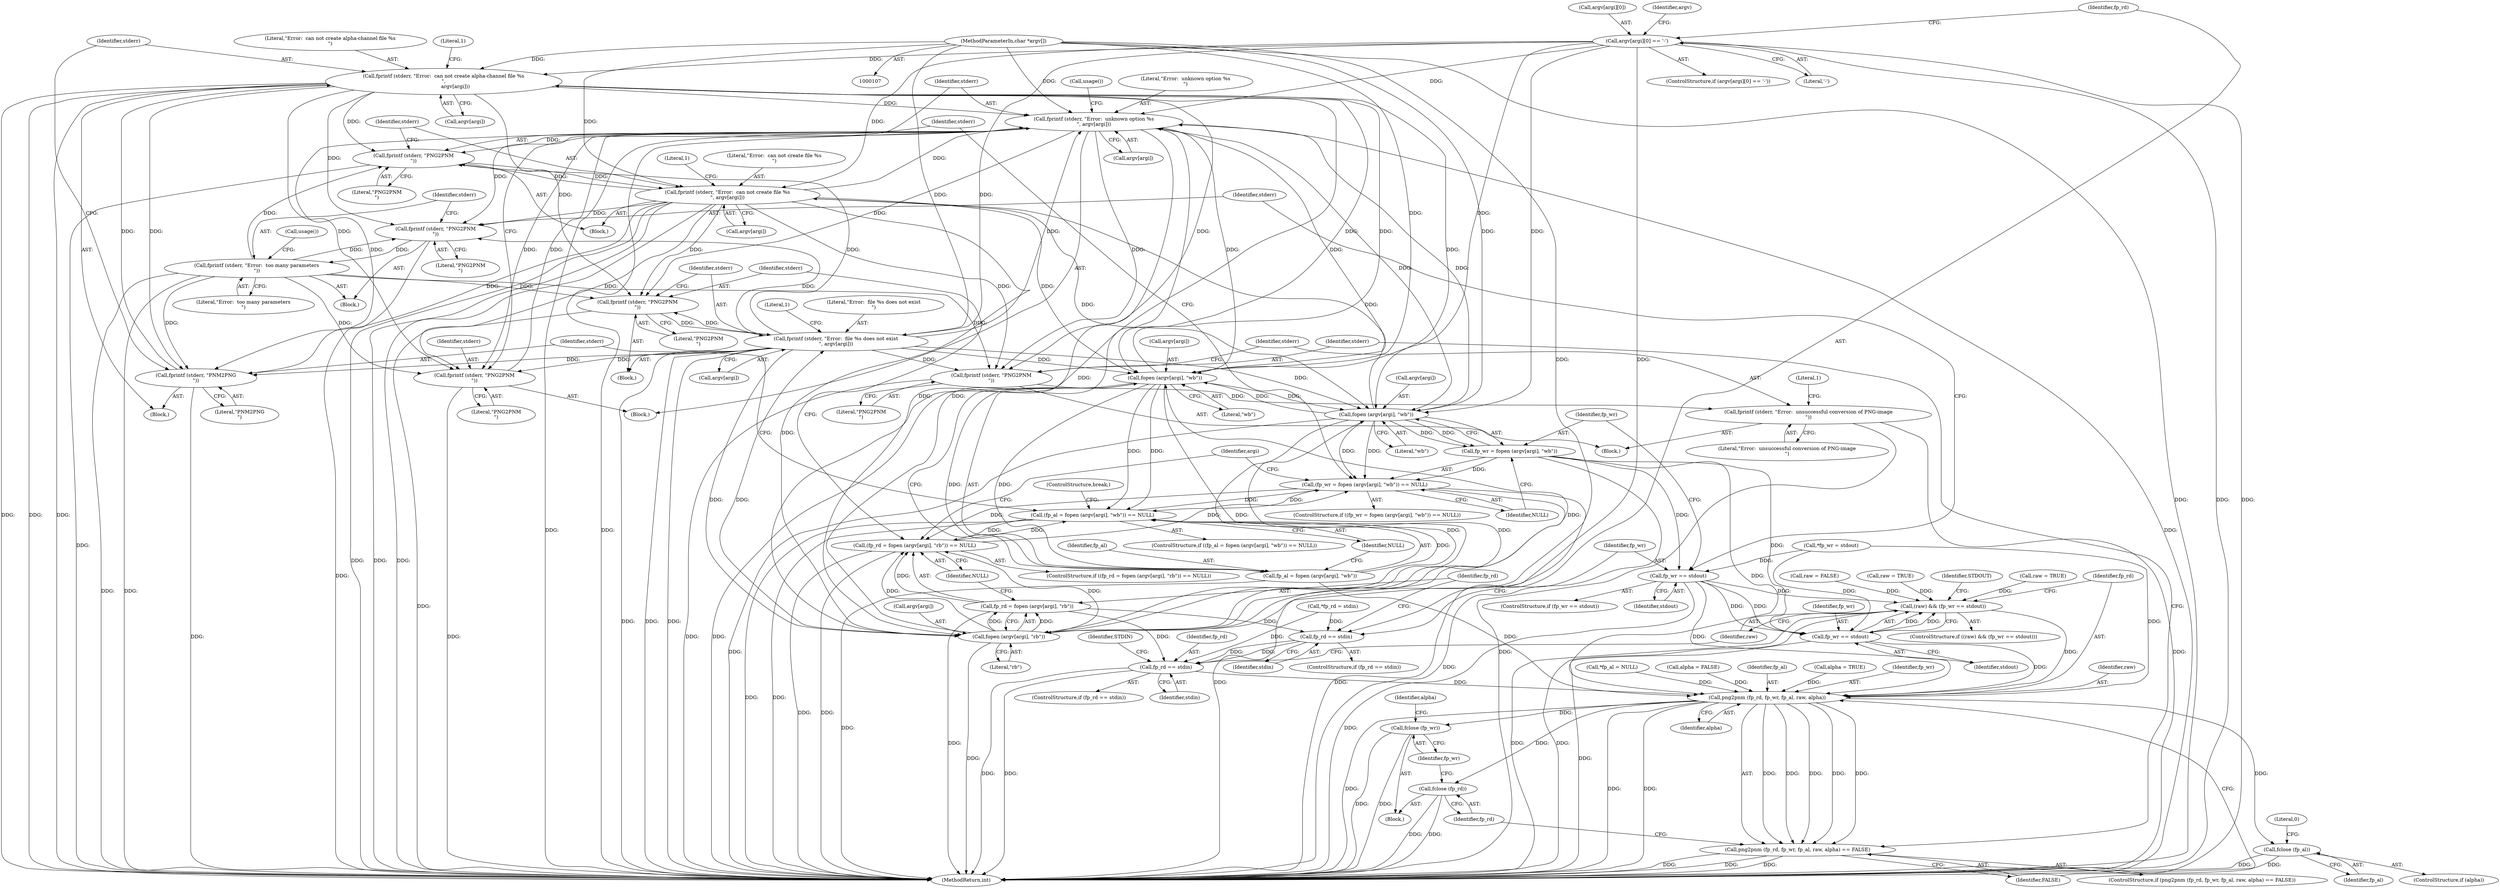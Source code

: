 digraph "0_Android_9d4853418ab2f754c2b63e091c29c5529b8b86ca_156@API" {
"1000188" [label="(Call,fprintf (stderr, \"Error:  can not create alpha-channel file %s\n\",\n               argv[argi]))"];
"1000185" [label="(Call,fprintf (stderr, \"PNM2PNG\n\"))"];
"1000207" [label="(Call,fprintf (stderr, \"Error:  unknown option %s\n\", argv[argi]))"];
"1000204" [label="(Call,fprintf (stderr, \"PNG2PNM\n\"))"];
"1000265" [label="(Call,fprintf (stderr, \"Error:  can not create file %s\n\", argv[argi]))"];
"1000262" [label="(Call,fprintf (stderr, \"PNG2PNM\n\"))"];
"1000278" [label="(Call,fprintf (stderr, \"Error:  too many parameters\n\"))"];
"1000275" [label="(Call,fprintf (stderr, \"PNG2PNM\n\"))"];
"1000237" [label="(Call,fprintf (stderr, \"Error:  file %s does not exist\n\", argv[argi]))"];
"1000234" [label="(Call,fprintf (stderr, \"PNG2PNM\n\"))"];
"1000188" [label="(Call,fprintf (stderr, \"Error:  can not create alpha-channel file %s\n\",\n               argv[argi]))"];
"1000178" [label="(Call,fopen (argv[argi], \"wb\"))"];
"1000255" [label="(Call,fopen (argv[argi], \"wb\"))"];
"1000227" [label="(Call,fopen (argv[argi], \"rb\"))"];
"1000143" [label="(Call,argv[argi][0] == '-')"];
"1000109" [label="(MethodParameterIn,char *argv[])"];
"1000175" [label="(Call,(fp_al = fopen (argv[argi], \"wb\")) == NULL)"];
"1000224" [label="(Call,(fp_rd = fopen (argv[argi], \"rb\")) == NULL)"];
"1000252" [label="(Call,(fp_wr = fopen (argv[argi], \"wb\")) == NULL)"];
"1000176" [label="(Call,fp_al = fopen (argv[argi], \"wb\"))"];
"1000304" [label="(Call,png2pnm (fp_rd, fp_wr, fp_al, raw, alpha))"];
"1000303" [label="(Call,png2pnm (fp_rd, fp_wr, fp_al, raw, alpha) == FALSE)"];
"1000320" [label="(Call,fclose (fp_rd))"];
"1000322" [label="(Call,fclose (fp_wr))"];
"1000326" [label="(Call,fclose (fp_al))"];
"1000225" [label="(Call,fp_rd = fopen (argv[argi], \"rb\"))"];
"1000219" [label="(Call,fp_rd == stdin)"];
"1000285" [label="(Call,fp_rd == stdin)"];
"1000253" [label="(Call,fp_wr = fopen (argv[argi], \"wb\"))"];
"1000247" [label="(Call,fp_wr == stdout)"];
"1000293" [label="(Call,(raw) && (fp_wr == stdout))"];
"1000295" [label="(Call,fp_wr == stdout)"];
"1000312" [label="(Call,fprintf (stderr, \"PNG2PNM\n\"))"];
"1000315" [label="(Call,fprintf (stderr, \"Error:  unsuccessful conversion of PNG-image\n\"))"];
"1000249" [label="(Identifier,stdout)"];
"1000189" [label="(Identifier,stderr)"];
"1000265" [label="(Call,fprintf (stderr, \"Error:  can not create file %s\n\", argv[argi]))"];
"1000326" [label="(Call,fclose (fp_al))"];
"1000109" [label="(MethodParameterIn,char *argv[])"];
"1000274" [label="(Block,)"];
"1000308" [label="(Identifier,raw)"];
"1000235" [label="(Identifier,stderr)"];
"1000120" [label="(Call,*fp_al = NULL)"];
"1000295" [label="(Call,fp_wr == stdout)"];
"1000286" [label="(Identifier,fp_rd)"];
"1000293" [label="(Call,(raw) && (fp_wr == stdout))"];
"1000207" [label="(Call,fprintf (stderr, \"Error:  unknown option %s\n\", argv[argi]))"];
"1000191" [label="(Call,argv[argi])"];
"1000304" [label="(Call,png2pnm (fp_rd, fp_wr, fp_al, raw, alpha))"];
"1000254" [label="(Identifier,fp_wr)"];
"1000176" [label="(Call,fp_al = fopen (argv[argi], \"wb\"))"];
"1000187" [label="(Literal,\"PNM2PNG\n\")"];
"1000128" [label="(Call,alpha = FALSE)"];
"1000175" [label="(Call,(fp_al = fopen (argv[argi], \"wb\")) == NULL)"];
"1000313" [label="(Identifier,stderr)"];
"1000218" [label="(ControlStructure,if (fp_rd == stdin))"];
"1000330" [label="(MethodReturn,int)"];
"1000154" [label="(Identifier,argv)"];
"1000309" [label="(Identifier,alpha)"];
"1000314" [label="(Literal,\"PNG2PNM\n\")"];
"1000188" [label="(Call,fprintf (stderr, \"Error:  can not create alpha-channel file %s\n\",\n               argv[argi]))"];
"1000290" [label="(Identifier,STDIN)"];
"1000285" [label="(Call,fp_rd == stdin)"];
"1000116" [label="(Call,*fp_wr = stdout)"];
"1000226" [label="(Identifier,fp_rd)"];
"1000307" [label="(Identifier,fp_al)"];
"1000206" [label="(Literal,\"PNG2PNM\n\")"];
"1000277" [label="(Literal,\"PNG2PNM\n\")"];
"1000204" [label="(Call,fprintf (stderr, \"PNG2PNM\n\"))"];
"1000182" [label="(Literal,\"wb\")"];
"1000302" [label="(ControlStructure,if (png2pnm (fp_rd, fp_wr, fp_al, raw, alpha) == FALSE))"];
"1000179" [label="(Call,argv[argi])"];
"1000232" [label="(Identifier,NULL)"];
"1000297" [label="(Identifier,stdout)"];
"1000144" [label="(Call,argv[argi][0])"];
"1000266" [label="(Identifier,stderr)"];
"1000275" [label="(Call,fprintf (stderr, \"PNG2PNM\n\"))"];
"1000205" [label="(Identifier,stderr)"];
"1000174" [label="(ControlStructure,if ((fp_al = fopen (argv[argi], \"wb\")) == NULL))"];
"1000253" [label="(Call,fp_wr = fopen (argv[argi], \"wb\"))"];
"1000236" [label="(Literal,\"PNG2PNM\n\")"];
"1000256" [label="(Call,argv[argi])"];
"1000178" [label="(Call,fopen (argv[argi], \"wb\"))"];
"1000311" [label="(Block,)"];
"1000319" [label="(Literal,1)"];
"1000255" [label="(Call,fopen (argv[argi], \"wb\"))"];
"1000323" [label="(Identifier,fp_wr)"];
"1000322" [label="(Call,fclose (fp_wr))"];
"1000112" [label="(Call,*fp_rd = stdin)"];
"1000227" [label="(Call,fopen (argv[argi], \"rb\"))"];
"1000159" [label="(Call,raw = FALSE)"];
"1000246" [label="(ControlStructure,if (fp_wr == stdout))"];
"1000238" [label="(Identifier,stderr)"];
"1000224" [label="(Call,(fp_rd = fopen (argv[argi], \"rb\")) == NULL)"];
"1000231" [label="(Literal,\"rb\")"];
"1000259" [label="(Literal,\"wb\")"];
"1000280" [label="(Literal,\"Error:  too many parameters\n\")"];
"1000234" [label="(Call,fprintf (stderr, \"PNG2PNM\n\"))"];
"1000209" [label="(Literal,\"Error:  unknown option %s\n\")"];
"1000329" [label="(Literal,0)"];
"1000169" [label="(Call,alpha = TRUE)"];
"1000164" [label="(Call,raw = TRUE)"];
"1000143" [label="(Call,argv[argi][0] == '-')"];
"1000140" [label="(Identifier,argi)"];
"1000292" [label="(ControlStructure,if ((raw) && (fp_wr == stdout)))"];
"1000324" [label="(ControlStructure,if (alpha))"];
"1000268" [label="(Call,argv[argi])"];
"1000184" [label="(Block,)"];
"1000312" [label="(Call,fprintf (stderr, \"PNG2PNM\n\"))"];
"1000142" [label="(ControlStructure,if (argv[argi][0] == '-'))"];
"1000279" [label="(Identifier,stderr)"];
"1000244" [label="(Literal,1)"];
"1000221" [label="(Identifier,stdin)"];
"1000315" [label="(Call,fprintf (stderr, \"Error:  unsuccessful conversion of PNG-image\n\"))"];
"1000237" [label="(Call,fprintf (stderr, \"Error:  file %s does not exist\n\", argv[argi]))"];
"1000264" [label="(Literal,\"PNG2PNM\n\")"];
"1000110" [label="(Block,)"];
"1000325" [label="(Identifier,alpha)"];
"1000240" [label="(Call,argv[argi])"];
"1000276" [label="(Identifier,stderr)"];
"1000300" [label="(Identifier,STDOUT)"];
"1000190" [label="(Literal,\"Error:  can not create alpha-channel file %s\n\")"];
"1000186" [label="(Identifier,stderr)"];
"1000208" [label="(Identifier,stderr)"];
"1000320" [label="(Call,fclose (fp_rd))"];
"1000272" [label="(Literal,1)"];
"1000263" [label="(Identifier,stderr)"];
"1000294" [label="(Identifier,raw)"];
"1000239" [label="(Literal,\"Error:  file %s does not exist\n\")"];
"1000183" [label="(Identifier,NULL)"];
"1000195" [label="(Literal,1)"];
"1000210" [label="(Call,argv[argi])"];
"1000310" [label="(Identifier,FALSE)"];
"1000317" [label="(Literal,\"Error:  unsuccessful conversion of PNG-image\n\")"];
"1000185" [label="(Call,fprintf (stderr, \"PNM2PNG\n\"))"];
"1000252" [label="(Call,(fp_wr = fopen (argv[argi], \"wb\")) == NULL)"];
"1000233" [label="(Block,)"];
"1000177" [label="(Identifier,fp_al)"];
"1000296" [label="(Identifier,fp_wr)"];
"1000316" [label="(Identifier,stderr)"];
"1000248" [label="(Identifier,fp_wr)"];
"1000305" [label="(Identifier,fp_rd)"];
"1000327" [label="(Identifier,fp_al)"];
"1000247" [label="(Call,fp_wr == stdout)"];
"1000220" [label="(Identifier,fp_rd)"];
"1000219" [label="(Call,fp_rd == stdin)"];
"1000267" [label="(Literal,\"Error:  can not create file %s\n\")"];
"1000223" [label="(ControlStructure,if ((fp_rd = fopen (argv[argi], \"rb\")) == NULL))"];
"1000303" [label="(Call,png2pnm (fp_rd, fp_wr, fp_al, raw, alpha) == FALSE)"];
"1000278" [label="(Call,fprintf (stderr, \"Error:  too many parameters\n\"))"];
"1000157" [label="(Block,)"];
"1000251" [label="(ControlStructure,if ((fp_wr = fopen (argv[argi], \"wb\")) == NULL))"];
"1000196" [label="(ControlStructure,break;)"];
"1000225" [label="(Call,fp_rd = fopen (argv[argi], \"rb\"))"];
"1000124" [label="(Call,raw = TRUE)"];
"1000213" [label="(Call,usage())"];
"1000284" [label="(ControlStructure,if (fp_rd == stdin))"];
"1000260" [label="(Identifier,NULL)"];
"1000262" [label="(Call,fprintf (stderr, \"PNG2PNM\n\"))"];
"1000281" [label="(Call,usage())"];
"1000306" [label="(Identifier,fp_wr)"];
"1000149" [label="(Literal,'-')"];
"1000287" [label="(Identifier,stdin)"];
"1000228" [label="(Call,argv[argi])"];
"1000261" [label="(Block,)"];
"1000321" [label="(Identifier,fp_rd)"];
"1000188" -> "1000184"  [label="AST: "];
"1000188" -> "1000191"  [label="CFG: "];
"1000189" -> "1000188"  [label="AST: "];
"1000190" -> "1000188"  [label="AST: "];
"1000191" -> "1000188"  [label="AST: "];
"1000195" -> "1000188"  [label="CFG: "];
"1000188" -> "1000330"  [label="DDG: "];
"1000188" -> "1000330"  [label="DDG: "];
"1000188" -> "1000330"  [label="DDG: "];
"1000188" -> "1000178"  [label="DDG: "];
"1000188" -> "1000185"  [label="DDG: "];
"1000185" -> "1000188"  [label="DDG: "];
"1000178" -> "1000188"  [label="DDG: "];
"1000143" -> "1000188"  [label="DDG: "];
"1000109" -> "1000188"  [label="DDG: "];
"1000188" -> "1000204"  [label="DDG: "];
"1000188" -> "1000207"  [label="DDG: "];
"1000188" -> "1000227"  [label="DDG: "];
"1000188" -> "1000234"  [label="DDG: "];
"1000188" -> "1000255"  [label="DDG: "];
"1000188" -> "1000262"  [label="DDG: "];
"1000188" -> "1000275"  [label="DDG: "];
"1000188" -> "1000312"  [label="DDG: "];
"1000185" -> "1000184"  [label="AST: "];
"1000185" -> "1000187"  [label="CFG: "];
"1000186" -> "1000185"  [label="AST: "];
"1000187" -> "1000185"  [label="AST: "];
"1000189" -> "1000185"  [label="CFG: "];
"1000185" -> "1000330"  [label="DDG: "];
"1000207" -> "1000185"  [label="DDG: "];
"1000265" -> "1000185"  [label="DDG: "];
"1000278" -> "1000185"  [label="DDG: "];
"1000237" -> "1000185"  [label="DDG: "];
"1000207" -> "1000157"  [label="AST: "];
"1000207" -> "1000210"  [label="CFG: "];
"1000208" -> "1000207"  [label="AST: "];
"1000209" -> "1000207"  [label="AST: "];
"1000210" -> "1000207"  [label="AST: "];
"1000213" -> "1000207"  [label="CFG: "];
"1000207" -> "1000330"  [label="DDG: "];
"1000207" -> "1000330"  [label="DDG: "];
"1000207" -> "1000330"  [label="DDG: "];
"1000207" -> "1000178"  [label="DDG: "];
"1000207" -> "1000204"  [label="DDG: "];
"1000204" -> "1000207"  [label="DDG: "];
"1000178" -> "1000207"  [label="DDG: "];
"1000255" -> "1000207"  [label="DDG: "];
"1000237" -> "1000207"  [label="DDG: "];
"1000227" -> "1000207"  [label="DDG: "];
"1000265" -> "1000207"  [label="DDG: "];
"1000143" -> "1000207"  [label="DDG: "];
"1000109" -> "1000207"  [label="DDG: "];
"1000207" -> "1000227"  [label="DDG: "];
"1000207" -> "1000234"  [label="DDG: "];
"1000207" -> "1000255"  [label="DDG: "];
"1000207" -> "1000262"  [label="DDG: "];
"1000207" -> "1000275"  [label="DDG: "];
"1000207" -> "1000312"  [label="DDG: "];
"1000204" -> "1000157"  [label="AST: "];
"1000204" -> "1000206"  [label="CFG: "];
"1000205" -> "1000204"  [label="AST: "];
"1000206" -> "1000204"  [label="AST: "];
"1000208" -> "1000204"  [label="CFG: "];
"1000204" -> "1000330"  [label="DDG: "];
"1000265" -> "1000204"  [label="DDG: "];
"1000278" -> "1000204"  [label="DDG: "];
"1000237" -> "1000204"  [label="DDG: "];
"1000265" -> "1000261"  [label="AST: "];
"1000265" -> "1000268"  [label="CFG: "];
"1000266" -> "1000265"  [label="AST: "];
"1000267" -> "1000265"  [label="AST: "];
"1000268" -> "1000265"  [label="AST: "];
"1000272" -> "1000265"  [label="CFG: "];
"1000265" -> "1000330"  [label="DDG: "];
"1000265" -> "1000330"  [label="DDG: "];
"1000265" -> "1000330"  [label="DDG: "];
"1000265" -> "1000178"  [label="DDG: "];
"1000265" -> "1000227"  [label="DDG: "];
"1000265" -> "1000234"  [label="DDG: "];
"1000265" -> "1000255"  [label="DDG: "];
"1000265" -> "1000262"  [label="DDG: "];
"1000262" -> "1000265"  [label="DDG: "];
"1000143" -> "1000265"  [label="DDG: "];
"1000255" -> "1000265"  [label="DDG: "];
"1000109" -> "1000265"  [label="DDG: "];
"1000265" -> "1000275"  [label="DDG: "];
"1000265" -> "1000312"  [label="DDG: "];
"1000262" -> "1000261"  [label="AST: "];
"1000262" -> "1000264"  [label="CFG: "];
"1000263" -> "1000262"  [label="AST: "];
"1000264" -> "1000262"  [label="AST: "];
"1000266" -> "1000262"  [label="CFG: "];
"1000262" -> "1000330"  [label="DDG: "];
"1000278" -> "1000262"  [label="DDG: "];
"1000237" -> "1000262"  [label="DDG: "];
"1000278" -> "1000274"  [label="AST: "];
"1000278" -> "1000280"  [label="CFG: "];
"1000279" -> "1000278"  [label="AST: "];
"1000280" -> "1000278"  [label="AST: "];
"1000281" -> "1000278"  [label="CFG: "];
"1000278" -> "1000330"  [label="DDG: "];
"1000278" -> "1000330"  [label="DDG: "];
"1000278" -> "1000234"  [label="DDG: "];
"1000278" -> "1000275"  [label="DDG: "];
"1000275" -> "1000278"  [label="DDG: "];
"1000278" -> "1000312"  [label="DDG: "];
"1000275" -> "1000274"  [label="AST: "];
"1000275" -> "1000277"  [label="CFG: "];
"1000276" -> "1000275"  [label="AST: "];
"1000277" -> "1000275"  [label="AST: "];
"1000279" -> "1000275"  [label="CFG: "];
"1000275" -> "1000330"  [label="DDG: "];
"1000237" -> "1000275"  [label="DDG: "];
"1000237" -> "1000233"  [label="AST: "];
"1000237" -> "1000240"  [label="CFG: "];
"1000238" -> "1000237"  [label="AST: "];
"1000239" -> "1000237"  [label="AST: "];
"1000240" -> "1000237"  [label="AST: "];
"1000244" -> "1000237"  [label="CFG: "];
"1000237" -> "1000330"  [label="DDG: "];
"1000237" -> "1000330"  [label="DDG: "];
"1000237" -> "1000330"  [label="DDG: "];
"1000237" -> "1000178"  [label="DDG: "];
"1000237" -> "1000227"  [label="DDG: "];
"1000237" -> "1000234"  [label="DDG: "];
"1000234" -> "1000237"  [label="DDG: "];
"1000227" -> "1000237"  [label="DDG: "];
"1000143" -> "1000237"  [label="DDG: "];
"1000109" -> "1000237"  [label="DDG: "];
"1000237" -> "1000255"  [label="DDG: "];
"1000237" -> "1000312"  [label="DDG: "];
"1000234" -> "1000233"  [label="AST: "];
"1000234" -> "1000236"  [label="CFG: "];
"1000235" -> "1000234"  [label="AST: "];
"1000236" -> "1000234"  [label="AST: "];
"1000238" -> "1000234"  [label="CFG: "];
"1000234" -> "1000330"  [label="DDG: "];
"1000178" -> "1000176"  [label="AST: "];
"1000178" -> "1000182"  [label="CFG: "];
"1000179" -> "1000178"  [label="AST: "];
"1000182" -> "1000178"  [label="AST: "];
"1000176" -> "1000178"  [label="CFG: "];
"1000178" -> "1000330"  [label="DDG: "];
"1000178" -> "1000175"  [label="DDG: "];
"1000178" -> "1000175"  [label="DDG: "];
"1000178" -> "1000176"  [label="DDG: "];
"1000178" -> "1000176"  [label="DDG: "];
"1000255" -> "1000178"  [label="DDG: "];
"1000227" -> "1000178"  [label="DDG: "];
"1000143" -> "1000178"  [label="DDG: "];
"1000109" -> "1000178"  [label="DDG: "];
"1000178" -> "1000227"  [label="DDG: "];
"1000178" -> "1000255"  [label="DDG: "];
"1000255" -> "1000253"  [label="AST: "];
"1000255" -> "1000259"  [label="CFG: "];
"1000256" -> "1000255"  [label="AST: "];
"1000259" -> "1000255"  [label="AST: "];
"1000253" -> "1000255"  [label="CFG: "];
"1000255" -> "1000330"  [label="DDG: "];
"1000255" -> "1000227"  [label="DDG: "];
"1000255" -> "1000252"  [label="DDG: "];
"1000255" -> "1000252"  [label="DDG: "];
"1000255" -> "1000253"  [label="DDG: "];
"1000255" -> "1000253"  [label="DDG: "];
"1000227" -> "1000255"  [label="DDG: "];
"1000143" -> "1000255"  [label="DDG: "];
"1000109" -> "1000255"  [label="DDG: "];
"1000227" -> "1000225"  [label="AST: "];
"1000227" -> "1000231"  [label="CFG: "];
"1000228" -> "1000227"  [label="AST: "];
"1000231" -> "1000227"  [label="AST: "];
"1000225" -> "1000227"  [label="CFG: "];
"1000227" -> "1000330"  [label="DDG: "];
"1000227" -> "1000224"  [label="DDG: "];
"1000227" -> "1000224"  [label="DDG: "];
"1000227" -> "1000225"  [label="DDG: "];
"1000227" -> "1000225"  [label="DDG: "];
"1000143" -> "1000227"  [label="DDG: "];
"1000109" -> "1000227"  [label="DDG: "];
"1000143" -> "1000142"  [label="AST: "];
"1000143" -> "1000149"  [label="CFG: "];
"1000144" -> "1000143"  [label="AST: "];
"1000149" -> "1000143"  [label="AST: "];
"1000154" -> "1000143"  [label="CFG: "];
"1000220" -> "1000143"  [label="CFG: "];
"1000143" -> "1000330"  [label="DDG: "];
"1000143" -> "1000330"  [label="DDG: "];
"1000109" -> "1000107"  [label="AST: "];
"1000109" -> "1000330"  [label="DDG: "];
"1000175" -> "1000174"  [label="AST: "];
"1000175" -> "1000183"  [label="CFG: "];
"1000176" -> "1000175"  [label="AST: "];
"1000183" -> "1000175"  [label="AST: "];
"1000186" -> "1000175"  [label="CFG: "];
"1000196" -> "1000175"  [label="CFG: "];
"1000175" -> "1000330"  [label="DDG: "];
"1000175" -> "1000330"  [label="DDG: "];
"1000176" -> "1000175"  [label="DDG: "];
"1000252" -> "1000175"  [label="DDG: "];
"1000224" -> "1000175"  [label="DDG: "];
"1000175" -> "1000224"  [label="DDG: "];
"1000175" -> "1000252"  [label="DDG: "];
"1000224" -> "1000223"  [label="AST: "];
"1000224" -> "1000232"  [label="CFG: "];
"1000225" -> "1000224"  [label="AST: "];
"1000232" -> "1000224"  [label="AST: "];
"1000235" -> "1000224"  [label="CFG: "];
"1000140" -> "1000224"  [label="CFG: "];
"1000224" -> "1000330"  [label="DDG: "];
"1000224" -> "1000330"  [label="DDG: "];
"1000225" -> "1000224"  [label="DDG: "];
"1000252" -> "1000224"  [label="DDG: "];
"1000224" -> "1000252"  [label="DDG: "];
"1000252" -> "1000251"  [label="AST: "];
"1000252" -> "1000260"  [label="CFG: "];
"1000253" -> "1000252"  [label="AST: "];
"1000260" -> "1000252"  [label="AST: "];
"1000263" -> "1000252"  [label="CFG: "];
"1000140" -> "1000252"  [label="CFG: "];
"1000252" -> "1000330"  [label="DDG: "];
"1000252" -> "1000330"  [label="DDG: "];
"1000253" -> "1000252"  [label="DDG: "];
"1000177" -> "1000176"  [label="AST: "];
"1000183" -> "1000176"  [label="CFG: "];
"1000176" -> "1000330"  [label="DDG: "];
"1000176" -> "1000304"  [label="DDG: "];
"1000304" -> "1000303"  [label="AST: "];
"1000304" -> "1000309"  [label="CFG: "];
"1000305" -> "1000304"  [label="AST: "];
"1000306" -> "1000304"  [label="AST: "];
"1000307" -> "1000304"  [label="AST: "];
"1000308" -> "1000304"  [label="AST: "];
"1000309" -> "1000304"  [label="AST: "];
"1000310" -> "1000304"  [label="CFG: "];
"1000304" -> "1000330"  [label="DDG: "];
"1000304" -> "1000330"  [label="DDG: "];
"1000304" -> "1000330"  [label="DDG: "];
"1000304" -> "1000303"  [label="DDG: "];
"1000304" -> "1000303"  [label="DDG: "];
"1000304" -> "1000303"  [label="DDG: "];
"1000304" -> "1000303"  [label="DDG: "];
"1000304" -> "1000303"  [label="DDG: "];
"1000285" -> "1000304"  [label="DDG: "];
"1000295" -> "1000304"  [label="DDG: "];
"1000253" -> "1000304"  [label="DDG: "];
"1000247" -> "1000304"  [label="DDG: "];
"1000116" -> "1000304"  [label="DDG: "];
"1000120" -> "1000304"  [label="DDG: "];
"1000293" -> "1000304"  [label="DDG: "];
"1000128" -> "1000304"  [label="DDG: "];
"1000169" -> "1000304"  [label="DDG: "];
"1000304" -> "1000320"  [label="DDG: "];
"1000304" -> "1000322"  [label="DDG: "];
"1000304" -> "1000326"  [label="DDG: "];
"1000303" -> "1000302"  [label="AST: "];
"1000303" -> "1000310"  [label="CFG: "];
"1000310" -> "1000303"  [label="AST: "];
"1000313" -> "1000303"  [label="CFG: "];
"1000321" -> "1000303"  [label="CFG: "];
"1000303" -> "1000330"  [label="DDG: "];
"1000303" -> "1000330"  [label="DDG: "];
"1000303" -> "1000330"  [label="DDG: "];
"1000320" -> "1000110"  [label="AST: "];
"1000320" -> "1000321"  [label="CFG: "];
"1000321" -> "1000320"  [label="AST: "];
"1000323" -> "1000320"  [label="CFG: "];
"1000320" -> "1000330"  [label="DDG: "];
"1000320" -> "1000330"  [label="DDG: "];
"1000322" -> "1000110"  [label="AST: "];
"1000322" -> "1000323"  [label="CFG: "];
"1000323" -> "1000322"  [label="AST: "];
"1000325" -> "1000322"  [label="CFG: "];
"1000322" -> "1000330"  [label="DDG: "];
"1000322" -> "1000330"  [label="DDG: "];
"1000326" -> "1000324"  [label="AST: "];
"1000326" -> "1000327"  [label="CFG: "];
"1000327" -> "1000326"  [label="AST: "];
"1000329" -> "1000326"  [label="CFG: "];
"1000326" -> "1000330"  [label="DDG: "];
"1000326" -> "1000330"  [label="DDG: "];
"1000226" -> "1000225"  [label="AST: "];
"1000232" -> "1000225"  [label="CFG: "];
"1000225" -> "1000330"  [label="DDG: "];
"1000225" -> "1000219"  [label="DDG: "];
"1000225" -> "1000285"  [label="DDG: "];
"1000219" -> "1000218"  [label="AST: "];
"1000219" -> "1000221"  [label="CFG: "];
"1000220" -> "1000219"  [label="AST: "];
"1000221" -> "1000219"  [label="AST: "];
"1000226" -> "1000219"  [label="CFG: "];
"1000248" -> "1000219"  [label="CFG: "];
"1000112" -> "1000219"  [label="DDG: "];
"1000219" -> "1000285"  [label="DDG: "];
"1000219" -> "1000285"  [label="DDG: "];
"1000285" -> "1000284"  [label="AST: "];
"1000285" -> "1000287"  [label="CFG: "];
"1000286" -> "1000285"  [label="AST: "];
"1000287" -> "1000285"  [label="AST: "];
"1000290" -> "1000285"  [label="CFG: "];
"1000294" -> "1000285"  [label="CFG: "];
"1000285" -> "1000330"  [label="DDG: "];
"1000285" -> "1000330"  [label="DDG: "];
"1000112" -> "1000285"  [label="DDG: "];
"1000254" -> "1000253"  [label="AST: "];
"1000260" -> "1000253"  [label="CFG: "];
"1000253" -> "1000330"  [label="DDG: "];
"1000253" -> "1000247"  [label="DDG: "];
"1000253" -> "1000295"  [label="DDG: "];
"1000247" -> "1000246"  [label="AST: "];
"1000247" -> "1000249"  [label="CFG: "];
"1000248" -> "1000247"  [label="AST: "];
"1000249" -> "1000247"  [label="AST: "];
"1000254" -> "1000247"  [label="CFG: "];
"1000276" -> "1000247"  [label="CFG: "];
"1000247" -> "1000330"  [label="DDG: "];
"1000116" -> "1000247"  [label="DDG: "];
"1000247" -> "1000293"  [label="DDG: "];
"1000247" -> "1000295"  [label="DDG: "];
"1000247" -> "1000295"  [label="DDG: "];
"1000293" -> "1000292"  [label="AST: "];
"1000293" -> "1000294"  [label="CFG: "];
"1000293" -> "1000295"  [label="CFG: "];
"1000294" -> "1000293"  [label="AST: "];
"1000295" -> "1000293"  [label="AST: "];
"1000300" -> "1000293"  [label="CFG: "];
"1000305" -> "1000293"  [label="CFG: "];
"1000293" -> "1000330"  [label="DDG: "];
"1000293" -> "1000330"  [label="DDG: "];
"1000124" -> "1000293"  [label="DDG: "];
"1000159" -> "1000293"  [label="DDG: "];
"1000164" -> "1000293"  [label="DDG: "];
"1000295" -> "1000293"  [label="DDG: "];
"1000295" -> "1000293"  [label="DDG: "];
"1000295" -> "1000297"  [label="CFG: "];
"1000296" -> "1000295"  [label="AST: "];
"1000297" -> "1000295"  [label="AST: "];
"1000295" -> "1000330"  [label="DDG: "];
"1000116" -> "1000295"  [label="DDG: "];
"1000312" -> "1000311"  [label="AST: "];
"1000312" -> "1000314"  [label="CFG: "];
"1000313" -> "1000312"  [label="AST: "];
"1000314" -> "1000312"  [label="AST: "];
"1000316" -> "1000312"  [label="CFG: "];
"1000312" -> "1000330"  [label="DDG: "];
"1000312" -> "1000315"  [label="DDG: "];
"1000315" -> "1000311"  [label="AST: "];
"1000315" -> "1000317"  [label="CFG: "];
"1000316" -> "1000315"  [label="AST: "];
"1000317" -> "1000315"  [label="AST: "];
"1000319" -> "1000315"  [label="CFG: "];
"1000315" -> "1000330"  [label="DDG: "];
"1000315" -> "1000330"  [label="DDG: "];
}
